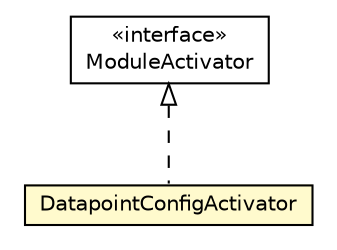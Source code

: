 #!/usr/local/bin/dot
#
# Class diagram 
# Generated by UMLGraph version R5_6-24-gf6e263 (http://www.umlgraph.org/)
#

digraph G {
	edge [fontname="Helvetica",fontsize=10,labelfontname="Helvetica",labelfontsize=10];
	node [fontname="Helvetica",fontsize=10,shape=plaintext];
	nodesep=0.25;
	ranksep=0.5;
	// org.universAAL.ontology.lddi.config.DatapointConfigActivator
	c131725 [label=<<table title="org.universAAL.ontology.lddi.config.DatapointConfigActivator" border="0" cellborder="1" cellspacing="0" cellpadding="2" port="p" bgcolor="lemonChiffon" href="./DatapointConfigActivator.html">
		<tr><td><table border="0" cellspacing="0" cellpadding="1">
<tr><td align="center" balign="center"> DatapointConfigActivator </td></tr>
		</table></td></tr>
		</table>>, URL="./DatapointConfigActivator.html", fontname="Helvetica", fontcolor="black", fontsize=10.0];
	//org.universAAL.ontology.lddi.config.DatapointConfigActivator implements org.universAAL.middleware.container.ModuleActivator
	c131893:p -> c131725:p [dir=back,arrowtail=empty,style=dashed];
	// org.universAAL.middleware.container.ModuleActivator
	c131893 [label=<<table title="org.universAAL.middleware.container.ModuleActivator" border="0" cellborder="1" cellspacing="0" cellpadding="2" port="p" href="http://java.sun.com/j2se/1.4.2/docs/api/org/universAAL/middleware/container/ModuleActivator.html">
		<tr><td><table border="0" cellspacing="0" cellpadding="1">
<tr><td align="center" balign="center"> &#171;interface&#187; </td></tr>
<tr><td align="center" balign="center"> ModuleActivator </td></tr>
		</table></td></tr>
		</table>>, URL="http://java.sun.com/j2se/1.4.2/docs/api/org/universAAL/middleware/container/ModuleActivator.html", fontname="Helvetica", fontcolor="black", fontsize=10.0];
}


